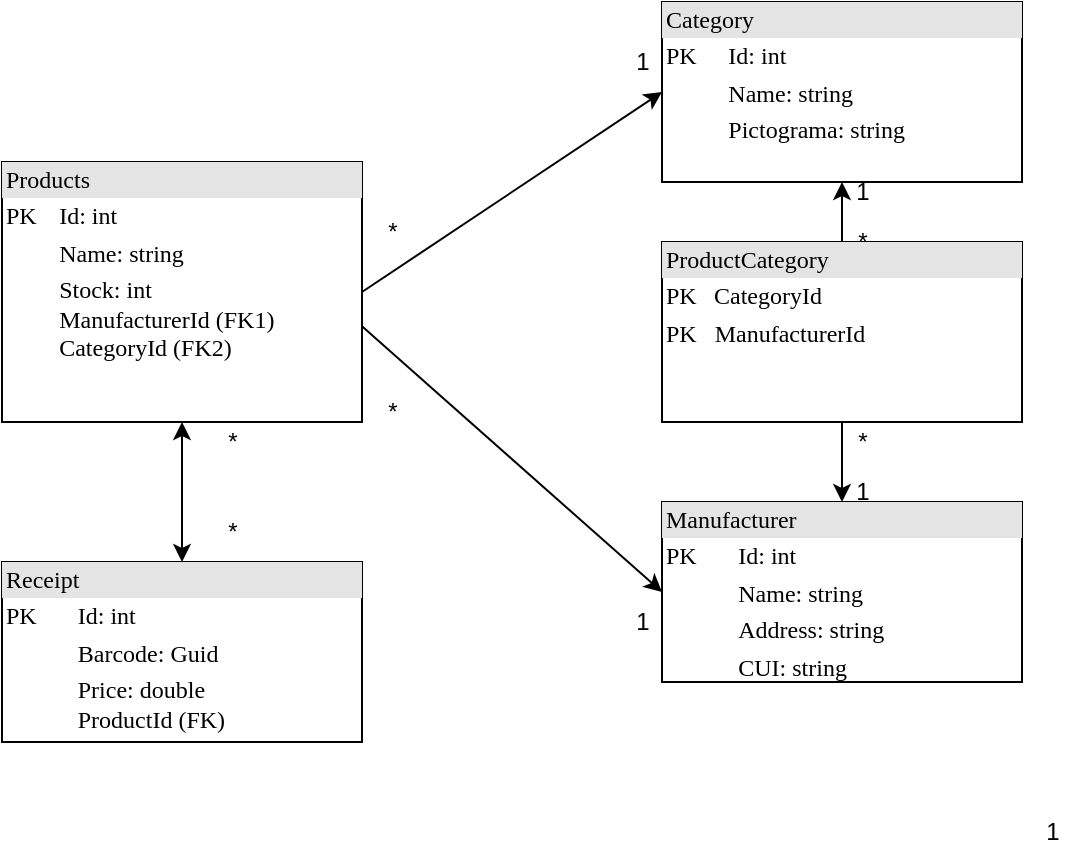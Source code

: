 <mxfile version="20.0.3" type="device"><diagram name="Page-1" id="2ca16b54-16f6-2749-3443-fa8db7711227"><mxGraphModel dx="1038" dy="579" grid="1" gridSize="10" guides="1" tooltips="1" connect="1" arrows="1" fold="1" page="1" pageScale="1" pageWidth="1100" pageHeight="850" background="none" math="0" shadow="0"><root><mxCell id="0"/><mxCell id="1" parent="0"/><mxCell id="2ed32ef02a7f4228-1" value="&lt;div style=&quot;box-sizing:border-box;width:100%;background:#e4e4e4;padding:2px;&quot;&gt;Products&lt;/div&gt;&lt;table style=&quot;width:100%;font-size:1em;&quot; cellpadding=&quot;2&quot; cellspacing=&quot;0&quot;&gt;&lt;tbody&gt;&lt;tr&gt;&lt;td&gt;PK&lt;/td&gt;&lt;td&gt;Id: int&lt;/td&gt;&lt;/tr&gt;&lt;tr&gt;&lt;td&gt;&lt;br&gt;&lt;/td&gt;&lt;td&gt;Name: string&lt;/td&gt;&lt;/tr&gt;&lt;tr&gt;&lt;td&gt;&lt;/td&gt;&lt;td&gt;Stock: int&lt;br&gt;ManufacturerId (FK1)&lt;br&gt;CategoryId (FK2)&lt;br&gt;&lt;br&gt;&lt;/td&gt;&lt;/tr&gt;&lt;/tbody&gt;&lt;/table&gt;" style="verticalAlign=top;align=left;overflow=fill;html=1;rounded=0;shadow=0;comic=0;labelBackgroundColor=none;strokeWidth=1;fontFamily=Verdana;fontSize=12" parent="1" vertex="1"><mxGeometry x="270" y="100" width="180" height="130" as="geometry"/></mxCell><mxCell id="aJWzeWs8XnCkcl6ORWSb-14" style="edgeStyle=orthogonalEdgeStyle;rounded=0;orthogonalLoop=1;jettySize=auto;html=1;exitX=0.5;exitY=1;exitDx=0;exitDy=0;entryX=0.5;entryY=0;entryDx=0;entryDy=0;" edge="1" parent="1" source="2ed32ef02a7f4228-3" target="2ed32ef02a7f4228-7"><mxGeometry relative="1" as="geometry"/></mxCell><mxCell id="aJWzeWs8XnCkcl6ORWSb-15" style="edgeStyle=orthogonalEdgeStyle;rounded=0;orthogonalLoop=1;jettySize=auto;html=1;exitX=0.5;exitY=0;exitDx=0;exitDy=0;entryX=0.5;entryY=1;entryDx=0;entryDy=0;" edge="1" parent="1" source="2ed32ef02a7f4228-3" target="2ed32ef02a7f4228-4"><mxGeometry relative="1" as="geometry"/></mxCell><mxCell id="2ed32ef02a7f4228-3" value="&lt;div style=&quot;box-sizing: border-box ; width: 100% ; background: #e4e4e4 ; padding: 2px&quot;&gt;ProductCategory&lt;/div&gt;&lt;table style=&quot;width: 100% ; font-size: 1em&quot; cellpadding=&quot;2&quot; cellspacing=&quot;0&quot;&gt;&lt;tbody&gt;&lt;tr&gt;&lt;td&gt;PK&lt;span style=&quot;white-space: pre;&quot;&gt;&#9;&lt;/span&gt;CategoryId&lt;/td&gt;&lt;td&gt;&lt;br&gt;&lt;/td&gt;&lt;/tr&gt;&lt;tr&gt;&lt;td&gt;PK&amp;nbsp; &amp;nbsp;ManufacturerId&lt;/td&gt;&lt;td&gt;&lt;br&gt;&lt;/td&gt;&lt;/tr&gt;&lt;tr&gt;&lt;td&gt;&lt;/td&gt;&lt;td&gt;&lt;br&gt;&lt;/td&gt;&lt;/tr&gt;&lt;tr&gt;&lt;td&gt;&lt;br&gt;&lt;/td&gt;&lt;td&gt;&lt;br&gt;&lt;/td&gt;&lt;/tr&gt;&lt;/tbody&gt;&lt;/table&gt;" style="verticalAlign=top;align=left;overflow=fill;html=1;rounded=0;shadow=0;comic=0;labelBackgroundColor=none;strokeWidth=1;fontFamily=Verdana;fontSize=12" parent="1" vertex="1"><mxGeometry x="600" y="140" width="180" height="90" as="geometry"/></mxCell><mxCell id="2ed32ef02a7f4228-4" value="&lt;div style=&quot;box-sizing: border-box ; width: 100% ; background: #e4e4e4 ; padding: 2px&quot;&gt;Category&lt;/div&gt;&lt;table style=&quot;width: 100% ; font-size: 1em&quot; cellpadding=&quot;2&quot; cellspacing=&quot;0&quot;&gt;&lt;tbody&gt;&lt;tr&gt;&lt;td&gt;PK&lt;/td&gt;&lt;td&gt;Id: int&lt;/td&gt;&lt;/tr&gt;&lt;tr&gt;&lt;td&gt;&lt;br&gt;&lt;/td&gt;&lt;td&gt;Name: string&lt;/td&gt;&lt;/tr&gt;&lt;tr&gt;&lt;td&gt;&lt;/td&gt;&lt;td&gt;Pictograma: string&lt;/td&gt;&lt;/tr&gt;&lt;tr&gt;&lt;td&gt;&lt;br&gt;&lt;/td&gt;&lt;td&gt;&lt;br&gt;&lt;/td&gt;&lt;/tr&gt;&lt;/tbody&gt;&lt;/table&gt;" style="verticalAlign=top;align=left;overflow=fill;html=1;rounded=0;shadow=0;comic=0;labelBackgroundColor=none;strokeWidth=1;fontFamily=Verdana;fontSize=12" parent="1" vertex="1"><mxGeometry x="600" y="20" width="180" height="90" as="geometry"/></mxCell><mxCell id="2ed32ef02a7f4228-5" value="&lt;div style=&quot;box-sizing:border-box;width:100%;background:#e4e4e4;padding:2px;&quot;&gt;Receipt&lt;/div&gt;&lt;table style=&quot;width:100%;font-size:1em;&quot; cellpadding=&quot;2&quot; cellspacing=&quot;0&quot;&gt;&lt;tbody&gt;&lt;tr&gt;&lt;td&gt;PK&lt;/td&gt;&lt;td&gt;Id: int&lt;/td&gt;&lt;/tr&gt;&lt;tr&gt;&lt;td&gt;&lt;br&gt;&lt;/td&gt;&lt;td&gt;Barcode: Guid&lt;/td&gt;&lt;/tr&gt;&lt;tr&gt;&lt;td&gt;&lt;/td&gt;&lt;td&gt;Price: double&lt;br&gt;ProductId (FK)&lt;br&gt;&lt;br&gt;&lt;/td&gt;&lt;/tr&gt;&lt;/tbody&gt;&lt;/table&gt;" style="verticalAlign=top;align=left;overflow=fill;html=1;rounded=0;shadow=0;comic=0;labelBackgroundColor=none;strokeWidth=1;fontFamily=Verdana;fontSize=12" parent="1" vertex="1"><mxGeometry x="270" y="300" width="180" height="90" as="geometry"/></mxCell><mxCell id="2ed32ef02a7f4228-7" value="&lt;div style=&quot;box-sizing: border-box ; width: 100% ; background: #e4e4e4 ; padding: 2px&quot;&gt;Manufacturer&lt;/div&gt;&lt;table style=&quot;width: 100% ; font-size: 1em&quot; cellpadding=&quot;2&quot; cellspacing=&quot;0&quot;&gt;&lt;tbody&gt;&lt;tr&gt;&lt;td&gt;PK&lt;/td&gt;&lt;td&gt;Id: int&lt;/td&gt;&lt;/tr&gt;&lt;tr&gt;&lt;td&gt;&lt;br&gt;&lt;/td&gt;&lt;td&gt;Name: string&lt;/td&gt;&lt;/tr&gt;&lt;tr&gt;&lt;td&gt;&lt;/td&gt;&lt;td&gt;Address: string&lt;/td&gt;&lt;/tr&gt;&lt;tr&gt;&lt;td&gt;&lt;br&gt;&lt;/td&gt;&lt;td&gt;CUI: string&lt;/td&gt;&lt;/tr&gt;&lt;tr&gt;&lt;td&gt;&lt;br&gt;&lt;/td&gt;&lt;td&gt;&lt;br&gt;&lt;/td&gt;&lt;/tr&gt;&lt;/tbody&gt;&lt;/table&gt;" style="verticalAlign=top;align=left;overflow=fill;html=1;rounded=0;shadow=0;comic=0;labelBackgroundColor=none;strokeWidth=1;fontFamily=Verdana;fontSize=12" parent="1" vertex="1"><mxGeometry x="600" y="270" width="180" height="90" as="geometry"/></mxCell><mxCell id="aJWzeWs8XnCkcl6ORWSb-6" value="" style="endArrow=classic;startArrow=classic;html=1;rounded=0;" edge="1" parent="1" target="2ed32ef02a7f4228-1"><mxGeometry width="50" height="50" relative="1" as="geometry"><mxPoint x="360" y="300" as="sourcePoint"/><mxPoint x="410" y="250" as="targetPoint"/></mxGeometry></mxCell><mxCell id="aJWzeWs8XnCkcl6ORWSb-9" value="*" style="text;html=1;align=center;verticalAlign=middle;resizable=0;points=[];autosize=1;strokeColor=none;fillColor=none;" vertex="1" parent="1"><mxGeometry x="370" y="225" width="30" height="30" as="geometry"/></mxCell><mxCell id="aJWzeWs8XnCkcl6ORWSb-11" value="*" style="text;html=1;align=center;verticalAlign=middle;resizable=0;points=[];autosize=1;strokeColor=none;fillColor=none;" vertex="1" parent="1"><mxGeometry x="370" y="270" width="30" height="30" as="geometry"/></mxCell><mxCell id="aJWzeWs8XnCkcl6ORWSb-12" value="" style="endArrow=classic;html=1;rounded=0;exitX=1;exitY=0.5;exitDx=0;exitDy=0;entryX=0;entryY=0.5;entryDx=0;entryDy=0;" edge="1" parent="1" source="2ed32ef02a7f4228-1" target="2ed32ef02a7f4228-4"><mxGeometry width="50" height="50" relative="1" as="geometry"><mxPoint x="500" y="320" as="sourcePoint"/><mxPoint x="550" y="270" as="targetPoint"/></mxGeometry></mxCell><mxCell id="aJWzeWs8XnCkcl6ORWSb-13" value="" style="endArrow=classic;html=1;rounded=0;exitX=1;exitY=0.632;exitDx=0;exitDy=0;exitPerimeter=0;entryX=0;entryY=0.5;entryDx=0;entryDy=0;" edge="1" parent="1" source="2ed32ef02a7f4228-1" target="2ed32ef02a7f4228-7"><mxGeometry width="50" height="50" relative="1" as="geometry"><mxPoint x="500" y="320" as="sourcePoint"/><mxPoint x="550" y="270" as="targetPoint"/></mxGeometry></mxCell><mxCell id="aJWzeWs8XnCkcl6ORWSb-16" value="*" style="text;html=1;align=center;verticalAlign=middle;resizable=0;points=[];autosize=1;strokeColor=none;fillColor=none;" vertex="1" parent="1"><mxGeometry x="450" y="120" width="30" height="30" as="geometry"/></mxCell><mxCell id="aJWzeWs8XnCkcl6ORWSb-17" value="1" style="text;html=1;align=center;verticalAlign=middle;resizable=0;points=[];autosize=1;strokeColor=none;fillColor=none;" vertex="1" parent="1"><mxGeometry x="575" y="35" width="30" height="30" as="geometry"/></mxCell><mxCell id="aJWzeWs8XnCkcl6ORWSb-18" value="*" style="text;html=1;align=center;verticalAlign=middle;resizable=0;points=[];autosize=1;strokeColor=none;fillColor=none;" vertex="1" parent="1"><mxGeometry x="450" y="210" width="30" height="30" as="geometry"/></mxCell><mxCell id="aJWzeWs8XnCkcl6ORWSb-19" value="1" style="text;html=1;align=center;verticalAlign=middle;resizable=0;points=[];autosize=1;strokeColor=none;fillColor=none;" vertex="1" parent="1"><mxGeometry x="575" y="315" width="30" height="30" as="geometry"/></mxCell><mxCell id="aJWzeWs8XnCkcl6ORWSb-20" value="*" style="text;html=1;align=center;verticalAlign=middle;resizable=0;points=[];autosize=1;strokeColor=none;fillColor=none;" vertex="1" parent="1"><mxGeometry x="685" y="125" width="30" height="30" as="geometry"/></mxCell><mxCell id="aJWzeWs8XnCkcl6ORWSb-21" value="1" style="text;html=1;align=center;verticalAlign=middle;resizable=0;points=[];autosize=1;strokeColor=none;fillColor=none;" vertex="1" parent="1"><mxGeometry x="780" y="420" width="30" height="30" as="geometry"/></mxCell><mxCell id="aJWzeWs8XnCkcl6ORWSb-22" value="1" style="text;html=1;align=center;verticalAlign=middle;resizable=0;points=[];autosize=1;strokeColor=none;fillColor=none;" vertex="1" parent="1"><mxGeometry x="685" y="100" width="30" height="30" as="geometry"/></mxCell><mxCell id="aJWzeWs8XnCkcl6ORWSb-23" value="*" style="text;html=1;align=center;verticalAlign=middle;resizable=0;points=[];autosize=1;strokeColor=none;fillColor=none;" vertex="1" parent="1"><mxGeometry x="685" y="225" width="30" height="30" as="geometry"/></mxCell><mxCell id="aJWzeWs8XnCkcl6ORWSb-24" value="1" style="text;html=1;align=center;verticalAlign=middle;resizable=0;points=[];autosize=1;strokeColor=none;fillColor=none;" vertex="1" parent="1"><mxGeometry x="685" y="250" width="30" height="30" as="geometry"/></mxCell></root></mxGraphModel></diagram></mxfile>